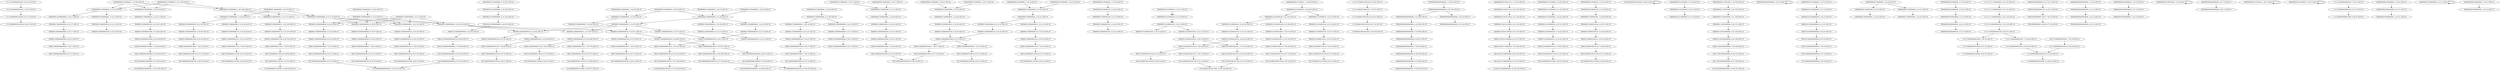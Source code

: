 digraph G {
    "1111100000000100100_8-27:15-LEN:19" -> "1111000000001001000_9-28:15-LEN:19";
    "0000000001100000000_2-21:35-LEN:19" -> "0000000011000000000_3-22:17-LEN:19";
    "0000000001100000000_2-21:35-LEN:19" -> "0000000011000000001_3-22:15-LEN:19";
    "0000110000000000000_7-26:13-LEN:19" -> "0001100000000000000_8-27:13-LEN:19";
    "0000001100000000110_5-24:14-LEN:19" -> "0000011000000001101_6-25:14-LEN:19";
    "0000000110000001001_4-22:20-LEN:19" -> "0000001100000010010_5-23:14-LEN:19";
    "0000110100001001010_7-26:24-LEN:19" -> "0001101000010010100_8-27:23-LEN:19";
    "0000001100000000000_5-24:17-LEN:19" -> "0000011000000000000_6-25:15-LEN:19";
    "1111111000001000100_6-24:29-LEN:19" -> "1111110000010001001_7-25:27-LEN:19";
    "0011000000000000000_9-27:15-LEN:19" -> "0110000000000000000_10-28:275-LEN:19";
    "0000001011000000000_3-21:252-LEN:19" -> "0000010110000000000_4-22:253-LEN:19";
    "0000000000000000000_4-22:302-LEN:19" -> "0000000000000000000_5-23:300-LEN:19";
    "0000000011000000000_2-21:26-LEN:19" -> "0000000110000000001_3-22:25-LEN:19";
    "0000000011001011000_3-21:154-LEN:19" -> "0000000110010110000_4-22:144-LEN:19";
    "0000000000110000000_1-20:34-LEN:19" -> "0000000001100000000_2-21:41-LEN:19";
    "0000000110010110000_4-22:144-LEN:19" -> "0000001100101100000_5-23:145-LEN:19";
    "0000000000110010110_1-19:152-LEN:19" -> "0000000001100101100_2-20:154-LEN:19";
    "0000110000000001000_7-25:457-LEN:19" -> "0001100000000010000_8-26:97-LEN:19";
    "0000110000000001000_7-25:457-LEN:19" -> "0001100000000010001_8-26:369-LEN:19";
    "0000000011010000001_3-22:22-LEN:19" -> "0000000110100000010_4-23:21-LEN:19";
    "0000110000000001000_6-25:17-LEN:19" -> "0001100000000010001_7-26:13-LEN:19";
    "0000011000000001101_6-25:19-LEN:19" -> "0000110000000011010_7-26:19-LEN:19";
    "0000011000001001011_6-25:18-LEN:19" -> "0000110000010010110_7-26:20-LEN:19";
    "1000000011000000000_3-21:13-LEN:19" -> "0000000110000000001_4-22:1025-LEN:19";
    "1000000011000000000_3-21:13-LEN:19" -> "0000000110000000000_4-22:29-LEN:19";
    "1000000011000000000_3-21:13-LEN:19" -> "0000000110000000000_4-23:59-LEN:19";
    "1000000011000000000_3-21:13-LEN:19" -> "0000000110000000001_4-23:35-LEN:19";
    "0011000000000100010_9-27:370-LEN:19" -> "0110000000001000100_10-28:376-LEN:19";
    "0000101100000000000_5-23:253-LEN:19" -> "0001011000000000000_6-24:258-LEN:19";
    "0000000110000000010_4-23:20-LEN:19" -> "0000001100000000100_5-24:20-LEN:19";
    "0000001100000001000_5-23:202-LEN:19" -> "0000011000000010000_6-24:198-LEN:19";
    "0000011000000001000_6-25:15-LEN:19" -> "0000110000000010001_7-26:17-LEN:19";
    "0000001100000100101_5-24:24-LEN:19" -> "0000011000001001011_6-25:18-LEN:19";
    "0000011000000000100_5-24:21-LEN:19" -> "0000110000000001000_6-25:17-LEN:19";
    "0000110000000011001_7-25:93-LEN:19" -> "0001100000000110010_8-26:96-LEN:19";
    "0000000110000000010_4-23:25-LEN:19" -> "0000001100000000100_5-24:25-LEN:19";
    "0011010000100101100_8-27:14-LEN:19" -> "0110100001001011000_10-28:330-LEN:19";
    "0000001100000000100_5-24:21-LEN:19" -> "0000011000000001000_6-25:21-LEN:19";
    "0000000110000000001_4-22:1025-LEN:19" -> "0000001100000000010_5-24:44-LEN:19";
    "0000000110000000001_4-22:1025-LEN:19" -> "0000001100000000010_5-23:611-LEN:19";
    "0000000110000000001_4-22:1025-LEN:19" -> "0000001100000000011_5-23:397-LEN:19";
    "0000000000110000000_1-20:22-LEN:19" -> "0000000001100000000_2-21:33-LEN:19";
    "0000000001100000000_1-20:20-LEN:19" -> "0000000011000000000_2-21:22-LEN:19";
    "0000011010000100101_5-24:14-LEN:19" -> "0000110100001001010_7-26:24-LEN:19";
    "0000011010000100101_5-24:14-LEN:19" -> "0000110100001001011_7-25:312-LEN:19";
    "0110000000001001000_10-28:18-LEN:19" -> "0110000000001001000_10-28:18-LEN:19";
    "0000011000000000101_6-25:33-LEN:19" -> "0000110000000001010_7-26:34-LEN:19";
    "0001101000010010110_8-26:318-LEN:19" -> "0011010000100101100_9-27:313-LEN:19";
    "0000000110000000000_4-23:17-LEN:19" -> "0000001100000000000_5-24:17-LEN:19";
    "0000000000110100000_1-19:18-LEN:19" -> "0000000001101000000_2-20:15-LEN:19";
    "0000001100000000100_5-24:20-LEN:19" -> "0000011000000001000_6-25:15-LEN:19";
    "0000000011000000001_3-21:117-LEN:19" -> "0000000110000000011_4-22:104-LEN:19";
    "0000111001000000000_7-25:149-LEN:19" -> "0001110010000000000_8-26:151-LEN:19";
    "0000000001100000010_2-20:24-LEN:19" -> "0000000011000000100_3-21:23-LEN:19";
    "0000010110000000000_4-22:253-LEN:19" -> "0000101100000000000_5-23:253-LEN:19";
    "0001011000000000000_6-24:258-LEN:19" -> "0010110000000000000_7-25:249-LEN:19";
    "0000000110000000010_4-23:13-LEN:19" -> "0000001100000000100_5-24:14-LEN:19";
    "0000110000000011010_7-26:19-LEN:19" -> "0001100000000110100_8-27:18-LEN:19";
    "0000110000000010001_7-26:19-LEN:19" -> "0001100000000100010_8-27:19-LEN:19";
    "0000000000000000000_1-20:13-LEN:19" -> "0000000000000000000_1-20:13-LEN:19";
    "0000000000000000000_3-21:306-LEN:19" -> "0000000000000000000_4-22:302-LEN:19";
    "0000110000000010001_7-26:23-LEN:19" -> "0001100000000100010_8-27:22-LEN:19";
    "0000000001100000100_2-21:29-LEN:19" -> "0000000011000001001_3-22:28-LEN:19";
    "0000001100000000010_5-24:44-LEN:19" -> "0000011000000000101_6-25:28-LEN:19";
    "0000001100000000010_5-24:44-LEN:19" -> "0000011000000000100_6-25:14-LEN:19";
    "1111110000010001001_7-25:27-LEN:19" -> "1111100000100010010_8-26:32-LEN:19";
    "1000000000110000000_1-19:336-LEN:19" -> "0000000001100000000_2-21:35-LEN:19";
    "1000000000110000000_1-19:336-LEN:19" -> "0000000001100000001_2-20:219-LEN:19";
    "1000000000110000000_1-19:336-LEN:19" -> "0000000001100000000_2-20:1264-LEN:19";
    "0000110000000001001_7-26:16-LEN:19" -> "0001100000000010010_8-27:15-LEN:19";
    "0101100000000000000_8-27:15-LEN:19" -> "1011000000000000000_9-28:16-LEN:19";
    "0000000001100000001_2-20:219-LEN:19" -> "0000000011000000010_3-21:211-LEN:19";
    "0000001100000000010_5-23:611-LEN:19" -> "0000011000000000100_6-25:19-LEN:19";
    "0000001100000000010_5-23:611-LEN:19" -> "0000011000000000100_6-24:600-LEN:19";
    "1000000000110000000_1-20:13-LEN:19" -> "0000000001100000000_2-21:33-LEN:19";
    "0000000101100000000_2-20:254-LEN:19" -> "0000001011000000000_3-21:252-LEN:19";
    "0010110000000000000_7-26:15-LEN:19" -> "0101100000000000000_8-27:15-LEN:19";
    "0010110000000000000_7-25:249-LEN:19" -> "0101100000000000000_8-26:250-LEN:19";
    "0000011000000001101_6-25:14-LEN:19" -> "0000110000000011010_7-26:15-LEN:19";
    "0000000000110000000_1-20:20-LEN:19" -> "0000000001100000000_2-21:18-LEN:19";
    "0000000001100000000_2-21:41-LEN:19" -> "0000000011000000001_3-22:41-LEN:19";
    "0000000000100000000_2-20:21-LEN:19" -> "0000000001000000000_3-21:20-LEN:19";
    "0000000001100000000_1-20:19-LEN:19" -> "0000000011000000001_3-21:117-LEN:19";
    "0000000001100000000_1-20:19-LEN:19" -> "0000000011000000001_3-22:64-LEN:19";
    "0000000001100000000_1-20:19-LEN:19" -> "0000000011000000000_3-21:1114-LEN:19";
    "0011100100000000000_9-27:150-LEN:19" -> "0111001000000000000_10-28:147-LEN:19";
    "0000000011010000100_2-21:16-LEN:19" -> "0000000110100001001_3-22:14-LEN:19";
    "0000011001011000000_6-24:147-LEN:19" -> "0000110010110000000_7-25:146-LEN:19";
    "1111000000000100100_9-27:224-LEN:19" -> "1110000000001001000_10-28:232-LEN:19";
    "0000110000000000001_7-26:35-LEN:19" -> "0001100000000000010_8-27:34-LEN:19";
    "0000000110000000001_3-22:25-LEN:19" -> "0000001100000000010_5-24:44-LEN:19";
    "0000000110000000001_3-22:25-LEN:19" -> "0000001100000000010_5-23:611-LEN:19";
    "0000000110000000001_3-22:25-LEN:19" -> "0000001100000000011_5-23:397-LEN:19";
    "0000000000110000000_1-19:1139-LEN:19" -> "0000000001100000000_2-21:35-LEN:19";
    "0000000000110000000_1-19:1139-LEN:19" -> "0000000001100000001_2-20:219-LEN:19";
    "0000000000110000000_1-19:1139-LEN:19" -> "0000000001100000000_2-20:1264-LEN:19";
    "0000000011000000000_3-22:17-LEN:19" -> "0000000110000000000_4-23:17-LEN:19";
    "0000011000000000000_5-24:13-LEN:19" -> "0000110000000000000_6-25:13-LEN:19";
    "1111100000100010010_8-26:32-LEN:19" -> "1111000001000100100_9-27:35-LEN:19";
    "0000110100001010110_7-26:16-LEN:19" -> "0001101000010101100_8-27:15-LEN:19";
    "0000000011000000001_3-22:29-LEN:19" -> "0000000110000000010_4-23:22-LEN:19";
    "0001100000100101100_8-27:21-LEN:19" -> "0011000001001011000_9-28:20-LEN:19";
    "0000000110100001001_3-22:14-LEN:19" -> "0000001101000010010_4-23:13-LEN:19";
    "0001101000000101100_8-27:23-LEN:19" -> "0011010000001011000_9-28:23-LEN:19";
    "0000100000000011010_7-26:14-LEN:19" -> "0001000000000110100_8-27:14-LEN:19";
    "0000000011000000000_2-21:48-LEN:19" -> "0000000110000000001_3-22:34-LEN:19";
    "0000000011000000000_2-21:48-LEN:19" -> "0000000110000000000_3-22:13-LEN:19";
    "0000110000000001001_7-25:141-LEN:19" -> "0001100000000010010_8-26:142-LEN:19";
    "0000000010110000000_1-20:14-LEN:19" -> "0000000101100000000_2-21:13-LEN:19";
    "0000001101000000101_5-24:22-LEN:19" -> "0000011010000001011_6-25:23-LEN:19";
    "0000000110100000010_4-23:21-LEN:19" -> "0000001101000000101_5-24:22-LEN:19";
    "0000000110000000010_4-23:22-LEN:19" -> "0000001100000000100_5-24:21-LEN:19";
    "0000000011010000100_2-21:16-LEN:19" -> "0000000110100001001_3-22:14-LEN:19";
    "0000000010000000001_4-22:15-LEN:19" -> "0000000100000000010_5-23:13-LEN:19";
    "0000011000000000000_6-25:42-LEN:19" -> "0000110000000000001_7-26:35-LEN:19";
    "0000000001101000010_2-20:385-LEN:19" -> "0000000011010000101_3-22:14-LEN:19";
    "0000000001101000010_2-20:385-LEN:19" -> "0000000011010000100_3-21:374-LEN:19";
    "0000110000000010001_7-26:13-LEN:19" -> "0001100000000100010_8-27:13-LEN:19";
    "0000000000000000000_3-22:13-LEN:19" -> "0000000000000000000_4-23:13-LEN:19";
    "0000011000000000000_6-24:23-LEN:19" -> "0000110000000000000_7-25:19-LEN:19";
    "0011000000010000000_9-27:196-LEN:19" -> "0110000000100000001_10-28:184-LEN:19";
    "1111100000000010010_8-26:207-LEN:19" -> "1111000000000100100_9-27:224-LEN:19";
    "0000000000010000000_1-19:16-LEN:19" -> "0000000000100000000_2-20:21-LEN:19";
    "0001100000000100010_8-27:18-LEN:19" -> "0011000000001000100_9-28:18-LEN:19";
    "0000000000000000000_3-22:14-LEN:19" -> "0000000000000000000_4-23:14-LEN:19";
    "0011001011000000000_9-27:143-LEN:19" -> "0110010110000000000_10-28:149-LEN:19";
    "0000110000010010110_7-26:20-LEN:19" -> "0001100000100101100_8-27:21-LEN:19";
    "0000001100000000010_5-24:34-LEN:19" -> "0000011000000000101_6-25:33-LEN:19";
    "0000000110000000100_4-22:203-LEN:19" -> "0000001100000001000_5-23:202-LEN:19";
    "0000001100101100000_5-23:145-LEN:19" -> "0000011001011000000_6-24:147-LEN:19";
    "0001100000001000000_8-26:199-LEN:19" -> "0011000000010000000_9-27:196-LEN:19";
    "1111111100000000010_5-23:118-LEN:19" -> "1111111000000000100_6-24:231-LEN:19";
    "0001100000000011010_8-26:373-LEN:19" -> "0011000000000110100_9-27:368-LEN:19";
    "0001100000000010000_8-26:97-LEN:19" -> "0011000000000100000_9-27:89-LEN:19";
    "0000000001110010000_2-20:150-LEN:19" -> "0000000011100100000_3-21:149-LEN:19";
    "0000000110100001001_3-22:14-LEN:19" -> "0000001101000010010_4-23:15-LEN:19";
    "0000001011000000000_3-22:13-LEN:19" -> "0000010110000000000_4-23:15-LEN:19";
    "1111110000000001000_7-26:34-LEN:19" -> "1111100000000010000_8-27:32-LEN:19";
    "0000000110100001001_4-22:336-LEN:19" -> "0000001101000010010_5-23:331-LEN:19";
    "0000000001000000000_2-21:14-LEN:19" -> "0000000010000000001_3-22:15-LEN:19";
    "0000000001100000000_2-21:33-LEN:19" -> "0000000011000000001_3-22:28-LEN:19";
    "0001100000000110010_8-26:96-LEN:19" -> "0011000000001100100_9-27:93-LEN:19";
    "0000000000000000000_5-23:300-LEN:19" -> "0000000000000000000_6-24:297-LEN:19";
    "0000000011000000010_3-21:211-LEN:19" -> "0000000110000000100_4-22:203-LEN:19";
    "0000001100000000110_5-24:20-LEN:19" -> "0000011000000001101_6-25:19-LEN:19";
    "0000000011000000000_2-21:25-LEN:19" -> "0000000110000000001_3-22:25-LEN:19";
    "0000000000000000000_7-25:293-LEN:19" -> "0000000000000000000_8-26:295-LEN:19";
    "0000001100000000010_4-23:14-LEN:19" -> "0000011000000000100_5-24:15-LEN:19";
    "0000010000000001101_6-25:13-LEN:19" -> "0000100000000011010_7-26:14-LEN:19";
    "0000000000110001000_1-19:14-LEN:19" -> "0000000000110001000_1-19:14-LEN:19";
    "0001100101100000000_8-26:145-LEN:19" -> "0011001011000000000_9-27:143-LEN:19";
    "0001101000010101100_8-27:15-LEN:19" -> "0011010000101011000_9-28:15-LEN:19";
    "0000011000000001000_6-25:21-LEN:19" -> "0000110000000010001_7-26:19-LEN:19";
    "1111111000000000100_6-24:231-LEN:19" -> "1111110000000001000_7-26:34-LEN:19";
    "1111111000000000100_6-24:231-LEN:19" -> "1111110000000001001_7-25:205-LEN:19";
    "0000000110000000000_4-22:29-LEN:19" -> "0000001100000000000_5-23:22-LEN:19";
    "0000000110000000001_3-22:34-LEN:19" -> "0000001100000000010_4-23:21-LEN:19";
    "0000000000000000000_8-27:14-LEN:19" -> "0000000000000000000_9-28:13-LEN:19";
    "0000000001000000000_3-21:20-LEN:19" -> "0000000010000000001_4-22:15-LEN:19";
    "0000000010110000000_1-19:251-LEN:19" -> "0000000101100000000_2-20:254-LEN:19";
    "0000001100000000000_4-23:13-LEN:19" -> "0000011000000000000_5-24:13-LEN:19";
    "0000011000000000100_6-25:19-LEN:19" -> "0000110000000001001_7-26:16-LEN:19";
    "1111111111000000000_3-21:122-LEN:19" -> "1111111110000000001_4-22:118-LEN:19";
    "0000000110000000010_4-23:42-LEN:19" -> "0000001100000000100_5-24:40-LEN:19";
    "0001011000000000000_6-25:16-LEN:19" -> "0010110000000000000_7-26:15-LEN:19";
    "0000001100000000000_5-24:57-LEN:19" -> "0000011000000000000_6-25:42-LEN:19";
    "0000000110000000001_3-22:23-LEN:19" -> "0000001100000000010_4-23:14-LEN:19";
    "0000000011000000000_2-21:26-LEN:19" -> "0000000110000000001_3-22:23-LEN:19";
    "0000011000000001100_6-24:104-LEN:19" -> "0000110000000011001_7-25:93-LEN:19";
    "0000000001100000000_2-21:31-LEN:19" -> "0000000011000000001_3-22:29-LEN:19";
    "0000010110000000000_4-23:15-LEN:19" -> "0000101100000000000_5-24:16-LEN:19";
    "0000001101000010010_4-23:13-LEN:19" -> "0000011010000100101_5-24:14-LEN:19";
    "0001100000000010100_8-27:34-LEN:19" -> "0011000000000101000_9-28:33-LEN:19";
    "0011010000100101100_9-27:313-LEN:19" -> "0110100001001011000_10-28:330-LEN:19";
    "0000011000000000101_6-25:28-LEN:19" -> "0000110000000001010_7-26:28-LEN:19";
    "0111100000000010010_8-26:22-LEN:19" -> "1111000000000100100_9-27:224-LEN:19";
    "0000000001101000010_1-20:17-LEN:19" -> "0000000011010000100_2-21:16-LEN:19";
    "0000000011000001001_3-22:28-LEN:19" -> "0000000110000010010_4-23:27-LEN:19";
    "1111000001000100100_9-27:35-LEN:19" -> "1110000010001001000_10-28:38-LEN:19";
    "1000000000110000000_1-20:17-LEN:19" -> "0000000001100000000_2-21:31-LEN:19";
    "0000110000000100000_7-25:200-LEN:19" -> "0001100000001000000_8-26:199-LEN:19";
    "1111111111100000000_2-20:124-LEN:19" -> "1111111111000000000_3-21:122-LEN:19";
    "0000000110000010010_4-23:27-LEN:19" -> "0000001100000100101_5-24:24-LEN:19";
    "0000000000111001000_1-19:150-LEN:19" -> "0000000001110010000_2-20:150-LEN:19";
    "1111110000000010010_7-26:15-LEN:19" -> "1111100000000100100_8-27:15-LEN:19";
    "0000000001100000000_2-20:1264-LEN:19" -> "0000000011000000001_3-21:117-LEN:19";
    "0000000001100000000_2-20:1264-LEN:19" -> "0000000011000000001_3-22:64-LEN:19";
    "0000000001100000000_2-20:1264-LEN:19" -> "0000000011000000000_3-21:1114-LEN:19";
    "0001100000000010001_7-26:13-LEN:19" -> "0011000000000100010_8-27:16-LEN:19";
    "0000110100001000110_7-26:30-LEN:19" -> "0001101000010001100_8-27:31-LEN:19";
    "0000011000000001000_6-25:15-LEN:19" -> "0000110000000010001_7-26:13-LEN:19";
    "0000000000110100000_1-20:26-LEN:19" -> "0000000001101000000_2-21:25-LEN:19";
    "0001100000000000010_8-27:34-LEN:19" -> "0011000000000000100_9-28:34-LEN:19";
    "0000000000110100010_1-20:13-LEN:19" -> "0000000000110100010_1-20:13-LEN:19";
    "0011000000000110100_9-27:368-LEN:19" -> "0110000000001101000_10-28:372-LEN:19";
    "0000000001100000000_1-20:25-LEN:19" -> "0000000011000000000_2-21:26-LEN:19";
    "0000000011000000001_3-22:15-LEN:19" -> "0000000110000000010_4-23:13-LEN:19";
    "1011000000000000000_9-27:255-LEN:19" -> "0110000000000000000_10-28:275-LEN:19";
    "0000001101000010010_5-23:331-LEN:19" -> "0000011010000100101_6-24:322-LEN:19";
    "0000000000110000001_1-19:19-LEN:19" -> "0000000001100000010_2-20:24-LEN:19";
    "0011110000000001001_7-25:16-LEN:19" -> "0111100000000010010_8-26:22-LEN:19";
    "0000000110100001000_4-23:38-LEN:19" -> "0000001101000010001_5-24:33-LEN:19";
    "0000000101100000000_2-21:13-LEN:19" -> "0000001011000000000_3-22:13-LEN:19";
    "0000000011000000001_3-22:28-LEN:19" -> "0000000110000000010_4-23:20-LEN:19";
    "0011000000001100100_9-27:93-LEN:19" -> "0110000000011001000_10-28:93-LEN:19";
    "0000000001100000000_1-20:18-LEN:19" -> "0000000011000000000_2-21:25-LEN:19";
    "0000011100100000000_6-24:149-LEN:19" -> "0000111001000000000_7-25:149-LEN:19";
    "0001100000000010010_8-26:142-LEN:19" -> "0011000000000100101_9-27:128-LEN:19";
    "0000000000110000000_1-20:17-LEN:19" -> "0000000001100000000_2-21:31-LEN:19";
    "1111110000000001001_7-25:205-LEN:19" -> "1111100000000010010_8-26:207-LEN:19";
    "0011000000000100010_8-27:16-LEN:19" -> "0110000000001000100_10-28:376-LEN:19";
    "0000000011010000101_3-22:14-LEN:19" -> "0000000110100001010_4-23:14-LEN:19";
    "0001110010000000000_8-26:151-LEN:19" -> "0011100100000000000_9-27:150-LEN:19";
    "0000011000000000100_5-24:15-LEN:19" -> "0000110000000001000_7-25:457-LEN:19";
    "0000011000000000100_5-24:15-LEN:19" -> "0000110000000001001_7-25:141-LEN:19";
    "0000000011000000001_3-22:64-LEN:19" -> "0000000110000000010_4-23:42-LEN:19";
    "0000000011000000001_3-22:64-LEN:19" -> "0000000110000000011_4-23:20-LEN:19";
    "0000000001101000010_1-20:13-LEN:19" -> "0000000001101000010_1-20:13-LEN:19";
    "0001100000000100010_8-27:22-LEN:19" -> "0011000000001000100_9-28:25-LEN:19";
    "0001100000000100010_8-27:13-LEN:19" -> "0011000000001000100_9-28:13-LEN:19";
    "0000000110000000000_4-23:59-LEN:19" -> "0000001100000000000_5-24:57-LEN:19";
    "1111100000000000100_8-27:14-LEN:19" -> "1111000000000001000_9-28:16-LEN:19";
    "0000110000000000000_7-25:19-LEN:19" -> "0001100000000000000_8-26:13-LEN:19";
    "0000110000000001100_7-26:29-LEN:19" -> "0001100000000011000_8-27:30-LEN:19";
    "0000000110100001010_4-23:14-LEN:19" -> "0000001101000010101_5-24:17-LEN:19";
    "0000000001100000000_1-20:15-LEN:19" -> "0000000011000000000_2-21:26-LEN:19";
    "0000000001100000000_2-21:18-LEN:19" -> "0000000011000000001_3-22:16-LEN:19";
    "0000000110000000001_3-22:24-LEN:19" -> "0000001100000000010_4-23:13-LEN:19";
    "0001100000000010001_8-26:369-LEN:19" -> "0011000000000100010_9-27:370-LEN:19";
    "0000000000110000010_1-20:32-LEN:19" -> "0000000001100000100_2-21:29-LEN:19";
    "0000110100000010110_7-26:23-LEN:19" -> "0001101000000101100_8-27:23-LEN:19";
    "0000000001100000000_1-20:18-LEN:19" -> "0000000011000000000_2-21:26-LEN:19";
    "0000011000000000000_6-25:15-LEN:19" -> "0000110000000000000_7-26:13-LEN:19";
    "0000000000100000000_1-20:16-LEN:19" -> "0000000001000000000_2-21:21-LEN:19";
    "1111110000000000010_7-26:13-LEN:19" -> "1111100000000000100_8-27:14-LEN:19";
    "0000000011000000000_2-21:22-LEN:19" -> "0000000110000000001_4-22:1025-LEN:19";
    "0000000011000000000_2-21:22-LEN:19" -> "0000000110000000000_4-22:29-LEN:19";
    "0000000011000000000_2-21:22-LEN:19" -> "0000000110000000000_4-23:59-LEN:19";
    "0000000011000000000_2-21:22-LEN:19" -> "0000000110000000001_4-23:35-LEN:19";
    "0001100000000011000_8-27:30-LEN:19" -> "0011000000000110000_9-28:27-LEN:19";
    "1111111000000001001_6-25:14-LEN:19" -> "1111110000000010010_7-26:15-LEN:19";
    "0000000001100000000_1-20:24-LEN:19" -> "0000000011000000000_2-21:25-LEN:19";
    "0000000110000000000_3-22:13-LEN:19" -> "0000001100000000000_4-23:13-LEN:19";
    "0000000011000000100_3-21:23-LEN:19" -> "0000000110000001001_4-22:20-LEN:19";
    "0000000001101000010_1-20:17-LEN:19" -> "0000000011010000100_2-21:16-LEN:19";
    "0000001100000000100_5-24:40-LEN:19" -> "0000011000000001000_6-25:28-LEN:19";
    "0000000110000000011_4-23:20-LEN:19" -> "0000001100000000110_5-24:20-LEN:19";
    "0000001000000000110_5-24:13-LEN:19" -> "0000010000000001101_6-25:13-LEN:19";
    "0001100000000110100_8-27:18-LEN:19" -> "0011000000001101000_9-28:18-LEN:19";
    "0000000011000000000_2-21:26-LEN:19" -> "0000000110000000001_3-22:24-LEN:19";
    "0101100000000000000_8-26:250-LEN:19" -> "1011000000000000000_9-27:255-LEN:19";
    "0001100000000010010_8-27:15-LEN:19" -> "0011000000000100100_9-28:14-LEN:19";
    "0000000011000000000_2-21:13-LEN:19" -> "0000000011000000000_2-21:13-LEN:19";
    "0001100000000100010_8-27:19-LEN:19" -> "0011000000001000100_9-28:18-LEN:19";
    "0000110010110000000_7-25:146-LEN:19" -> "0001100101100000000_8-26:145-LEN:19";
    "0000000000000000000_2-21:14-LEN:19" -> "0000000000000000000_3-22:13-LEN:19";
    "0000110000000001010_7-26:34-LEN:19" -> "0001100000000010100_8-27:34-LEN:19";
    "0000000110000000001_3-22:25-LEN:19" -> "0000001100000000010_4-23:15-LEN:19";
    "0000001110010000000_5-23:145-LEN:19" -> "0000011100100000000_6-24:149-LEN:19";
    "0000011010000100101_6-24:322-LEN:19" -> "0000110100001001010_7-26:24-LEN:19";
    "0000011010000100101_6-24:322-LEN:19" -> "0000110100001001011_7-25:312-LEN:19";
    "0000001100000000010_4-23:21-LEN:19" -> "0000011000000000100_5-24:21-LEN:19";
    "0000000111001000000_4-22:151-LEN:19" -> "0000001110010000000_5-23:145-LEN:19";
    "0000000001100000000_2-21:21-LEN:19" -> "0000000011000000001_3-22:18-LEN:19";
    "0000001100000000010_4-23:15-LEN:19" -> "0000011000000000100_5-24:15-LEN:19";
    "0000001100000000100_5-24:25-LEN:19" -> "0000011000000001000_6-25:15-LEN:19";
    "0000000110000000011_4-23:14-LEN:19" -> "0000001100000000110_5-24:14-LEN:19";
    "0000000001101000000_2-21:25-LEN:19" -> "0000000011010000001_3-22:22-LEN:19";
    "0001101000010010110_7-26:13-LEN:19" -> "0011010000100101100_8-27:14-LEN:19";
    "1111111110000000001_4-22:118-LEN:19" -> "1111111100000000010_5-23:118-LEN:19";
    "0000110100001001011_7-25:312-LEN:19" -> "0001101000010010110_8-26:318-LEN:19";
    "0000000001100000000_1-20:44-LEN:19" -> "0000000011000000000_2-21:48-LEN:19";
    "0000000000110000000_1-20:20-LEN:19" -> "0000000001100000000_2-21:21-LEN:19";
    "0011000000000100000_9-27:89-LEN:19" -> "0110000000001000000_10-28:92-LEN:19";
    "0000110000000001101_7-25:375-LEN:19" -> "0001100000000011010_8-26:373-LEN:19";
    "0000000000110100001_1-19:385-LEN:19" -> "0000000001101000010_2-20:385-LEN:19";
    "0001100000000000000_8-26:13-LEN:19" -> "0011000000000000000_9-27:15-LEN:19";
    "0000011010000101011_6-25:16-LEN:19" -> "0000110100001010110_7-26:16-LEN:19";
    "1111100000000010000_8-27:32-LEN:19" -> "1111000000000100000_9-28:35-LEN:19";
    "0000000000000000000_1-20:15-LEN:19" -> "0000000000000000000_2-21:14-LEN:19";
    "0001101000010001100_8-27:31-LEN:19" -> "0011010000100011000_9-28:32-LEN:19";
    "0000000011010000100_3-21:374-LEN:19" -> "0000000110100001001_4-22:336-LEN:19";
    "0000000011010000100_3-21:374-LEN:19" -> "0000000110100001000_4-23:38-LEN:19";
    "0000001101000010101_5-24:17-LEN:19" -> "0000011010000101011_6-25:16-LEN:19";
    "0000011010000001011_6-25:23-LEN:19" -> "0000110100000010110_7-26:23-LEN:19";
    "0000001100000000110_5-23:103-LEN:19" -> "0000011000000001100_6-24:104-LEN:19";
    "0000011000000010000_6-24:198-LEN:19" -> "0000110000000100000_7-25:200-LEN:19";
    "0000110000000001010_7-26:28-LEN:19" -> "0001100000000010100_8-27:22-LEN:19";
    "0000000000100000000_1-19:13-LEN:19" -> "0000000001000000000_2-20:13-LEN:19";
    "0000101100000000000_5-24:16-LEN:19" -> "0001011000000000000_6-25:16-LEN:19";
    "0000000011000000000_3-21:1114-LEN:19" -> "0000000110000000001_4-22:1025-LEN:19";
    "0000000011000000000_3-21:1114-LEN:19" -> "0000000110000000000_4-22:29-LEN:19";
    "0000000011000000000_3-21:1114-LEN:19" -> "0000000110000000000_4-23:59-LEN:19";
    "0000000011000000000_3-21:1114-LEN:19" -> "0000000110000000001_4-23:35-LEN:19";
    "0000110000000011010_7-26:15-LEN:19" -> "0001100000000110100_8-27:15-LEN:19";
    "0000000110000000011_4-22:104-LEN:19" -> "0000001100000000110_5-23:103-LEN:19";
    "0000001100000000000_5-23:22-LEN:19" -> "0000011000000000000_6-24:23-LEN:19";
    "0000000000000000000_6-24:297-LEN:19" -> "0000000000000000000_7-25:293-LEN:19";
    "0000011000000000110_6-24:398-LEN:19" -> "0000110000000001100_7-26:29-LEN:19";
    "0000011000000000110_6-24:398-LEN:19" -> "0000110000000001101_7-25:375-LEN:19";
    "0001100000000010100_8-27:22-LEN:19" -> "0011000000000101000_9-28:21-LEN:19";
    "0000011010000100011_6-25:30-LEN:19" -> "0000110100001000110_7-26:30-LEN:19";
    "0000000000000000000_8-26:295-LEN:19" -> "0000000000000000000_9-27:286-LEN:19";
    "0000000000000000000_9-27:286-LEN:19" -> "0000000000000000000_10-28:295-LEN:19";
    "0001100000000110100_8-27:15-LEN:19" -> "0011000000001101000_9-28:14-LEN:19";
    "0000000000000000000_1-19:321-LEN:19" -> "0000000000000000000_2-20:319-LEN:19";
    "0000000001100101100_2-20:154-LEN:19" -> "0000000011001011000_3-21:154-LEN:19";
    "0000000011000000001_3-22:41-LEN:19" -> "0000000110000000010_4-23:25-LEN:19";
    "0000000011000000001_3-22:41-LEN:19" -> "0000000110000000011_4-23:14-LEN:19";
    "1000000000110000000_1-20:14-LEN:19" -> "0000000001100000000_2-21:41-LEN:19";
    "0000000000100000000_1-20:14-LEN:19" -> "0000000001000000000_2-21:14-LEN:19";
    "0000001101000010001_5-24:33-LEN:19" -> "0000011010000100011_6-25:30-LEN:19";
    "0000000011000000000_2-21:25-LEN:19" -> "0000000110000000001_3-22:20-LEN:19";
    "0000001100000000011_5-23:397-LEN:19" -> "0000011000000000110_6-24:398-LEN:19";
    "0000000110000000001_4-23:35-LEN:19" -> "0000001100000000010_5-24:34-LEN:19";
    "0000000001101000000_2-20:15-LEN:19" -> "0000000011010000000_3-21:14-LEN:19";
    "0000000001000000000_2-21:21-LEN:19" -> "0000000010000000001_3-22:21-LEN:19";
    "0011000000000100101_9-27:128-LEN:19" -> "0110000000001001010_10-28:128-LEN:19";
    "0000000011100100000_3-21:149-LEN:19" -> "0000000111001000000_4-22:151-LEN:19";
    "0000011000000001000_6-25:28-LEN:19" -> "0000110000000010001_7-26:23-LEN:19";
    "0000001100000000010_4-23:13-LEN:19" -> "0000011000000000100_5-24:13-LEN:19";
    "0000110000000010001_7-26:17-LEN:19" -> "0001100000000100010_8-27:18-LEN:19";
    "0000011000000000100_6-24:600-LEN:19" -> "0000110000000001000_7-25:457-LEN:19";
    "0000011000000000100_6-24:600-LEN:19" -> "0000110000000001001_7-25:141-LEN:19";
    "0000000000000000000_2-20:319-LEN:19" -> "0000000000000000000_3-21:306-LEN:19";
    "0000000000000000000_2-20:319-LEN:19" -> "0000000000000000000_3-22:14-LEN:19";
    "0001101000010010100_8-27:23-LEN:19" -> "0011010000100101000_9-28:23-LEN:19";
}
